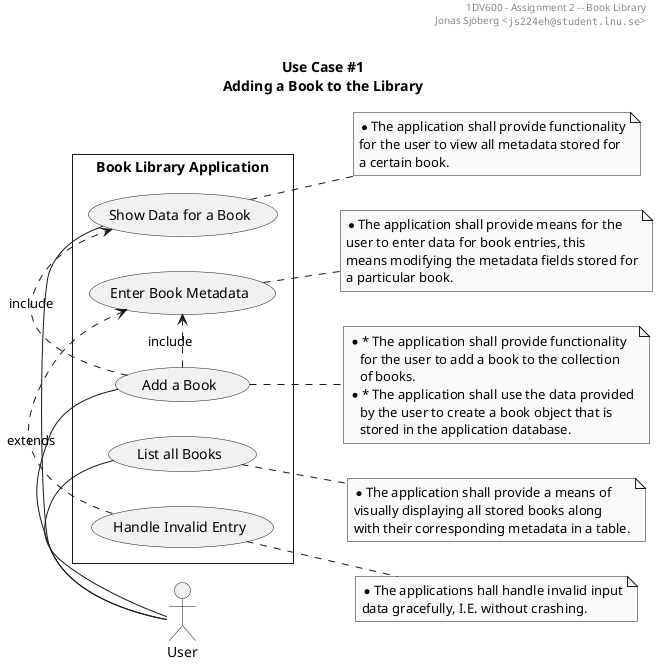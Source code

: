' ~~~~~~~~~~~~~~~~~~~~~~~~~~~~~~~~~~~~~~~~~~~~~~~~~
' 1DV600 -- Software Technology
' Assignment 2: Analysis, Design and Implementation
' ~~~~~~~~~~~~~~~~~~~~~~~~~~~~~~~~~~~~~~~~~~~~~~~~~
' Created by Jonas Sjöberg (js224eh) on 2017-02-18.
' Linnaeus University
' ""js224eh@student.lnu.se""
' ""http://www.jonasjberg.com""
' ""https://github.com/jonasjberg""

@startuml
' ______________________________________________________________________________
' ____ CONFIGURATION OPTIONS ___________________________________________________
' debug flag creates a 'svek.dot' and 'svek.svg' file in ~/
' !pragma svek_trace on

skinparam {
    monochrome true
    backgroundColor transparent
    classBackgroundColor transparent
    style strictuml
}

' ______________________________________________________________________________
' ____ USECASE DIAGRAM _________________________________________________________

header
1DV600 - Assignment 2 -- Book Library
Jonas Sjöberg <""js224eh@student.lnu.se"">
end header

title \nUse Case #1\nAdding a Book to the Library

:User: as User

rectangle "Book Library Application" {
    (Handle Invalid Entry)          as (HandleInvalidEntry)
    (Add a Book)                    as (AddBook)
    (Enter Book Metadata)           as (EnterMetadata)
    (List all Books)                as (ListBooks)
    (Show Data for a Book)          as (ShowBookData)

    left to right direction
    User - AddBook
    User - ShowBookData
    User - ListBooks


    (AddBook) .> (EnterMetadata) : include
    (AddBook) .> (ShowBookData) : include
    (HandleInvalidEntry) .> (EnterMetadata) : extends
    ' (EnterMetadata) .> (ShowBookData) : include
}

note right of AddBook
* * The application shall provide functionality
   for the user to add a book to the collection
   of books.
* * The application shall use the data provided
   by the user to create a book object that is
   stored in the application database.
end note

note right of EnterMetadata
* The application shall provide means for the
user to enter data for book entries, this
means modifying the metadata fields stored for
a particular book.
end note

note right of HandleInvalidEntry
* The applications hall handle invalid input
data gracefully, I.E. without crashing.
end note

note right of ListBooks
* The application shall provide a means of
visually displaying all stored books along
with their corresponding metadata in a table.
end note

note right of ShowBookData
* The application shall provide functionality
for the user to view all metadata stored for
a certain book.
end note

@enduml